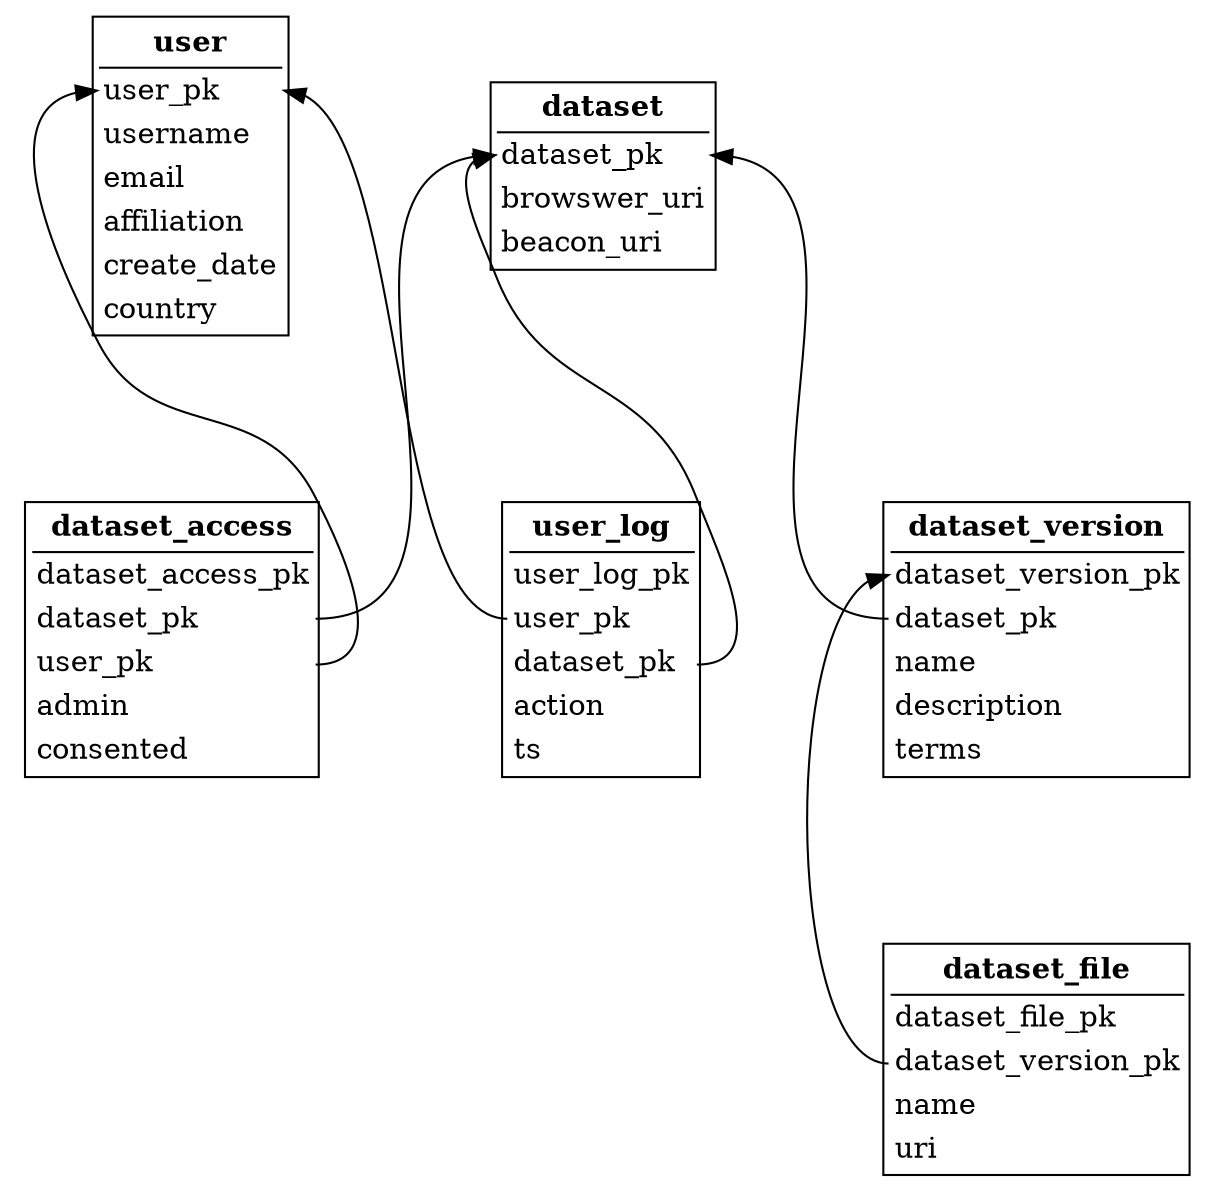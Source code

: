 digraph {
    ranksep=1 nodesep=1 rankdir=BT
    node [ shape = none ]
    /*
    subgraph cluster0 {
        user_log_old [ label="{user_log|pk\lemail\laction\lts\l}" ]
        users_old [ label="{users|pk\lusername\lemail\ldownload_count\lswefreq_admin\laffiliation\lfull_user\lcreate_date\lcountry\lnewsletter\l}" ]
        label = "Old schema"
    }
    */
        user [ label=<<table border="1" cellborder="0" align="left">
            <tr><td border="1" sides="b"><b>user</b></td></tr>
            <tr><td align="left" port="pk">user_pk</td></tr>
            <tr><td align="left">username</td></tr>
            <tr><td align="left" port="email">email</td></tr>
            <tr><td align="left">affiliation</td></tr>
            <tr><td align="left">create_date</td></tr>
            <tr><td align="left">country</td></tr>
            </table>> ];

        dataset [ label=<<table border="1" cellborder="0">
            <tr><td border="1" sides="b"><b>dataset</b></td></tr>
            <tr><td align="left" port="pk">dataset_pk</td></tr>
            <tr><td align="left">browswer_uri</td></tr>
            <tr><td align="left">beacon_uri</td></tr>
            </table>> ];

        user_log [ label=<<table border="1" cellborder="0">
            <tr><td border="1" sides="b"><b>user_log</b></td></tr>
            <tr><td align="left" port="pk">user_log_pk</td></tr>
            <tr><td align="left" port="user_pk">user_pk</td></tr>
            <tr><td align="left" port="dataset">dataset_pk</td></tr>
            <tr><td align="left">action</td></tr>
            <tr><td align="left">ts</td></tr>
            </table>> ];

        dataset_access [ label=<<table border="1" cellborder="0">
            <tr><td border="1" sides="b"><b>dataset_access</b></td></tr>
            <tr><td align="left" port="pk">dataset_access_pk</td></tr>
            <tr><td align="left" port="dataset">dataset_pk</td></tr>
            <tr><td align="left" port="user">user_pk</td></tr>
            <tr><td align="left">admin</td></tr>
            <tr><td align="left">consented</td></tr>
            </table>> ];


        dataset_version [ label=<<table border="1" cellborder="0">
            <tr><td border="1" sides="b"><b>dataset_version</b></td></tr>
            <tr><td align="left" port="pk">dataset_version_pk</td></tr>
            <tr><td align="left" port="dataset">dataset_pk</td></tr>
            <tr><td align="left">name</td></tr>
            <tr><td align="left">description</td></tr>
            <tr><td align="left">terms</td></tr>
            </table>> ];

        dataset_file [ label=<<table border="1" cellborder="0">
            <tr><td border="1" sides="b"><b>dataset_file</b></td></tr>
            <tr><td align="left" port="pk">dataset_file_pk</td></tr>
            <tr><td align="left" port="dv">dataset_version_pk</td></tr>
            <tr><td align="left">name</td></tr>
            <tr><td align="left">uri</td></tr>
            </table>> ];
    

        user_log:user_pk -> user:pk;
        dataset_access:user -> user:pk
        dataset_access:dataset -> dataset:pk
        dataset_version:dataset -> dataset:pk
        dataset_file:dv -> dataset_version:pk
        user_log:dataset -> dataset:pk

}
